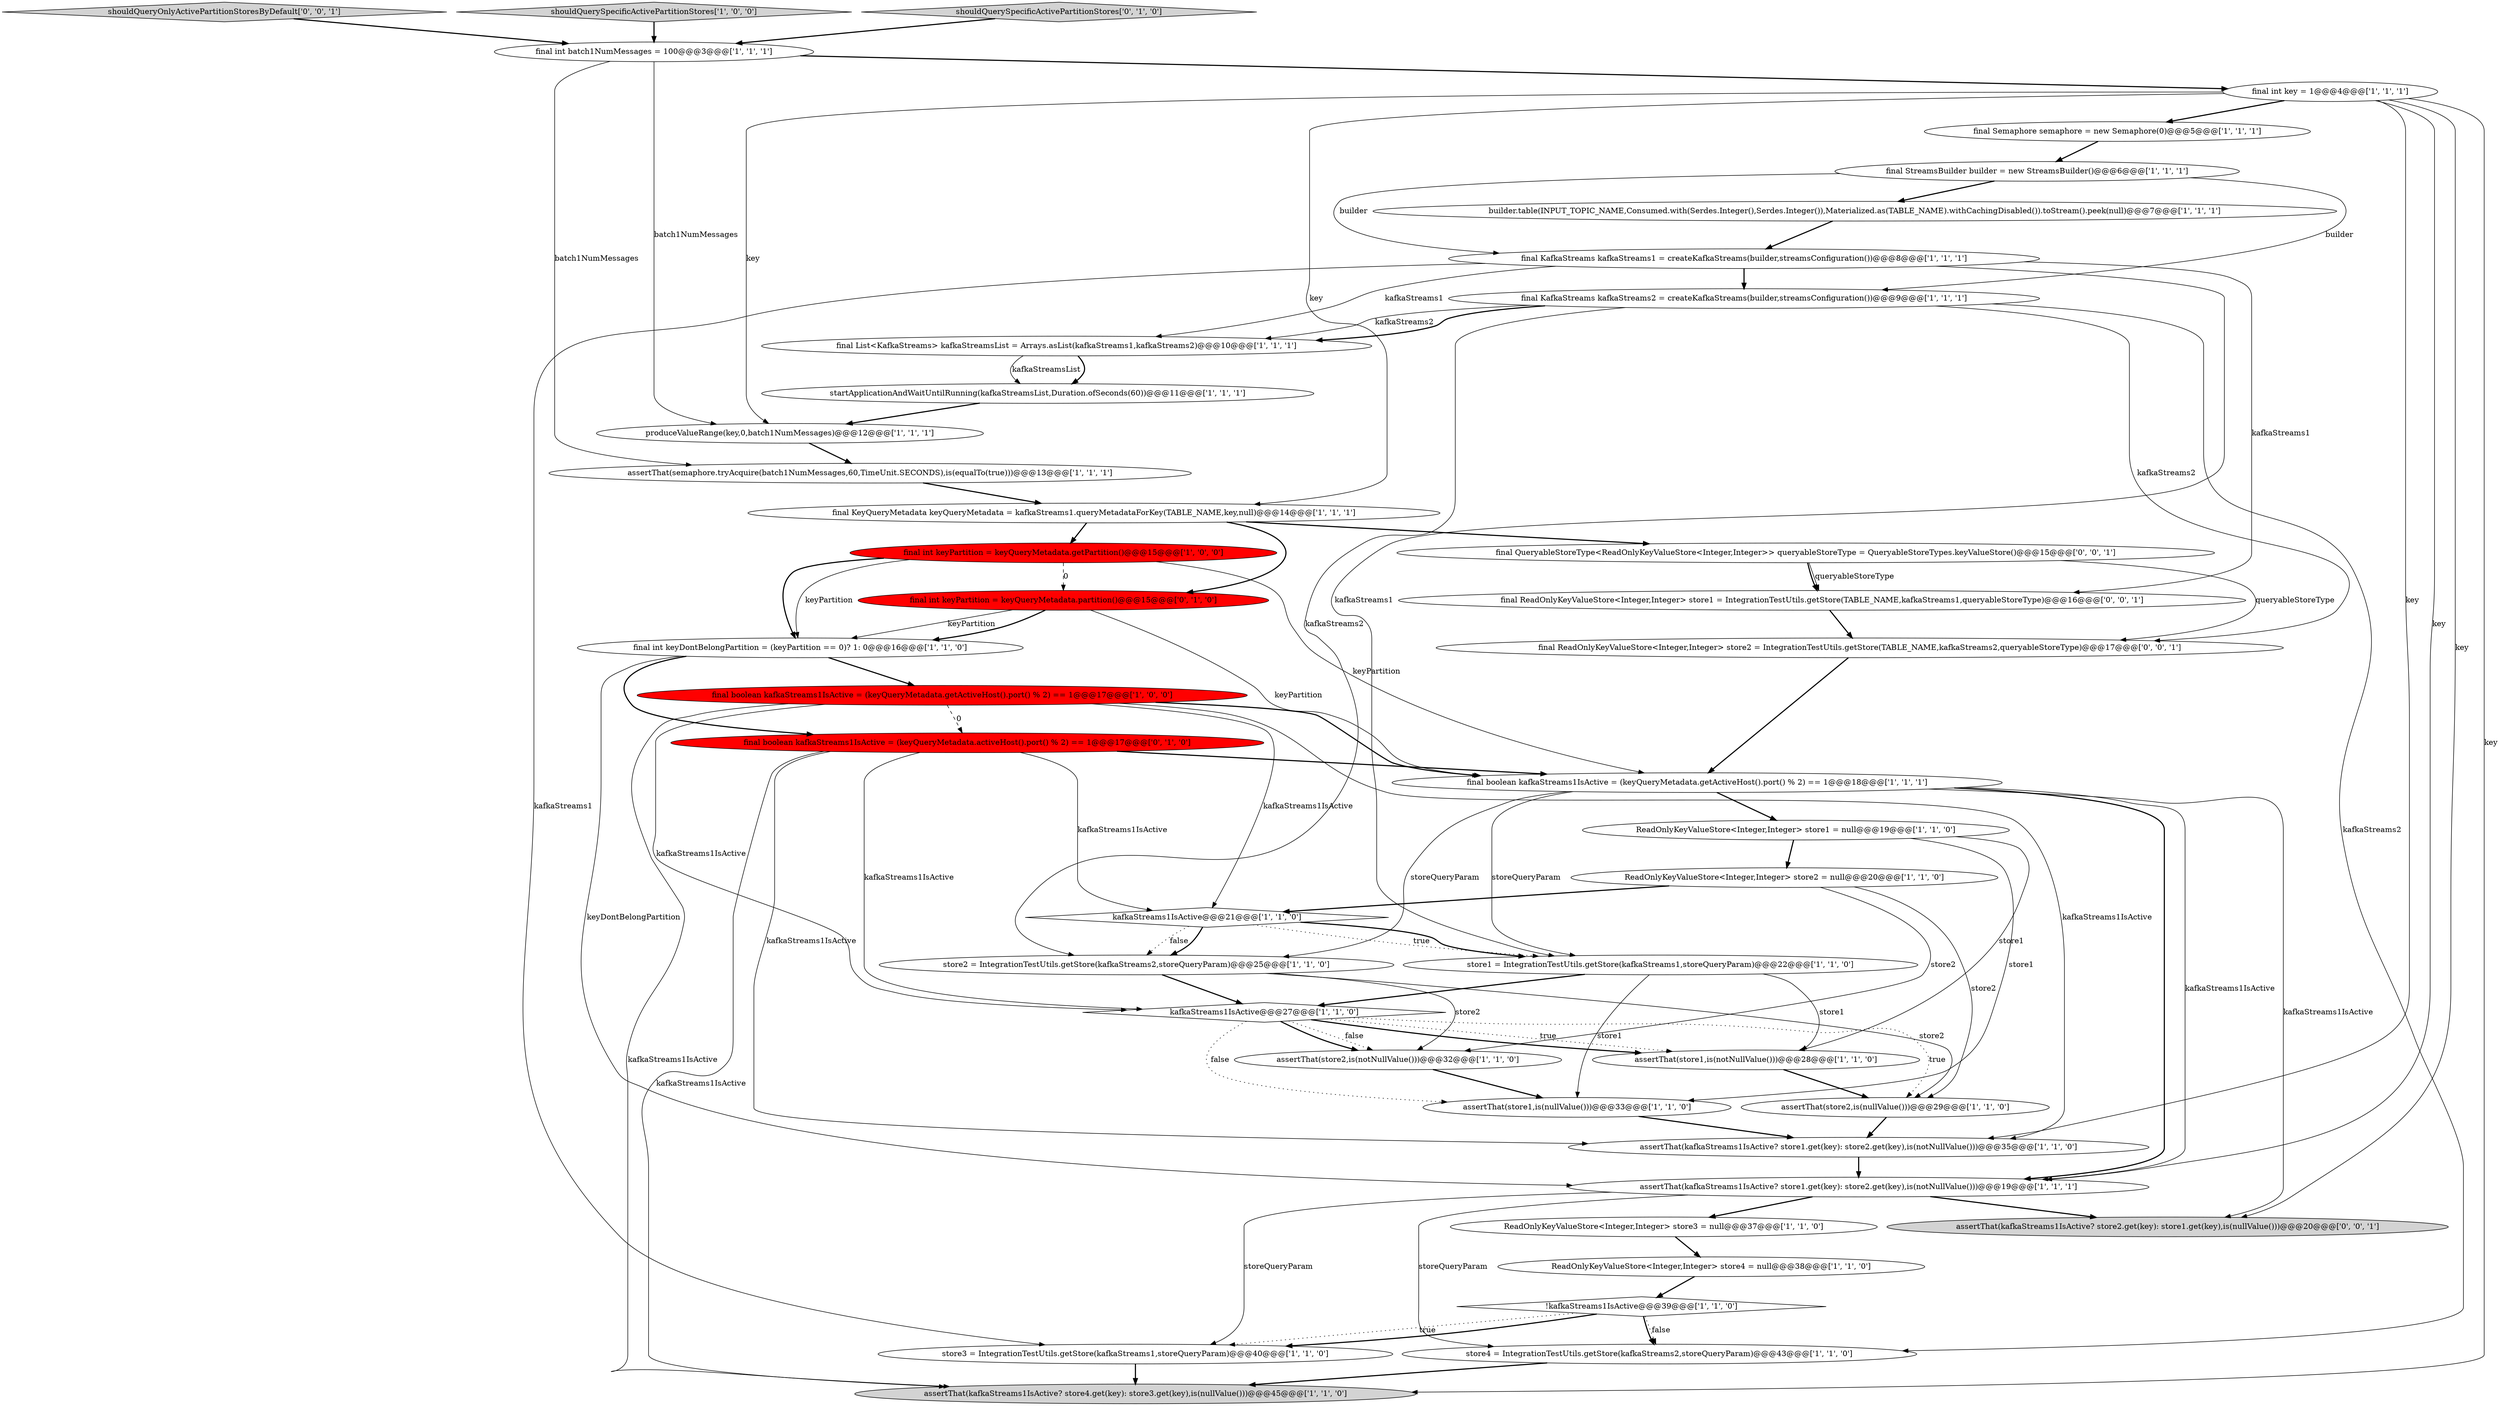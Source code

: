 digraph {
2 [style = filled, label = "final int keyPartition = keyQueryMetadata.getPartition()@@@15@@@['1', '0', '0']", fillcolor = red, shape = ellipse image = "AAA1AAABBB1BBB"];
23 [style = filled, label = "kafkaStreams1IsActive@@@27@@@['1', '1', '0']", fillcolor = white, shape = diamond image = "AAA0AAABBB1BBB"];
25 [style = filled, label = "assertThat(store2,is(notNullValue()))@@@32@@@['1', '1', '0']", fillcolor = white, shape = ellipse image = "AAA0AAABBB1BBB"];
12 [style = filled, label = "assertThat(store1,is(nullValue()))@@@33@@@['1', '1', '0']", fillcolor = white, shape = ellipse image = "AAA0AAABBB1BBB"];
27 [style = filled, label = "store3 = IntegrationTestUtils.getStore(kafkaStreams1,storeQueryParam)@@@40@@@['1', '1', '0']", fillcolor = white, shape = ellipse image = "AAA0AAABBB1BBB"];
14 [style = filled, label = "final KafkaStreams kafkaStreams1 = createKafkaStreams(builder,streamsConfiguration())@@@8@@@['1', '1', '1']", fillcolor = white, shape = ellipse image = "AAA0AAABBB1BBB"];
41 [style = filled, label = "shouldQueryOnlyActivePartitionStoresByDefault['0', '0', '1']", fillcolor = lightgray, shape = diamond image = "AAA0AAABBB3BBB"];
8 [style = filled, label = "final boolean kafkaStreams1IsActive = (keyQueryMetadata.getActiveHost().port() % 2) == 1@@@18@@@['1', '1', '1']", fillcolor = white, shape = ellipse image = "AAA0AAABBB1BBB"];
19 [style = filled, label = "kafkaStreams1IsActive@@@21@@@['1', '1', '0']", fillcolor = white, shape = diamond image = "AAA0AAABBB1BBB"];
11 [style = filled, label = "store4 = IntegrationTestUtils.getStore(kafkaStreams2,storeQueryParam)@@@43@@@['1', '1', '0']", fillcolor = white, shape = ellipse image = "AAA0AAABBB1BBB"];
10 [style = filled, label = "assertThat(kafkaStreams1IsActive? store1.get(key): store2.get(key),is(notNullValue()))@@@19@@@['1', '1', '1']", fillcolor = white, shape = ellipse image = "AAA0AAABBB1BBB"];
21 [style = filled, label = "final KeyQueryMetadata keyQueryMetadata = kafkaStreams1.queryMetadataForKey(TABLE_NAME,key,null)@@@14@@@['1', '1', '1']", fillcolor = white, shape = ellipse image = "AAA0AAABBB1BBB"];
34 [style = filled, label = "builder.table(INPUT_TOPIC_NAME,Consumed.with(Serdes.Integer(),Serdes.Integer()),Materialized.as(TABLE_NAME).withCachingDisabled()).toStream().peek(null)@@@7@@@['1', '1', '1']", fillcolor = white, shape = ellipse image = "AAA0AAABBB1BBB"];
1 [style = filled, label = "final StreamsBuilder builder = new StreamsBuilder()@@@6@@@['1', '1', '1']", fillcolor = white, shape = ellipse image = "AAA0AAABBB1BBB"];
29 [style = filled, label = "final int batch1NumMessages = 100@@@3@@@['1', '1', '1']", fillcolor = white, shape = ellipse image = "AAA0AAABBB1BBB"];
18 [style = filled, label = "ReadOnlyKeyValueStore<Integer,Integer> store1 = null@@@19@@@['1', '1', '0']", fillcolor = white, shape = ellipse image = "AAA0AAABBB1BBB"];
4 [style = filled, label = "produceValueRange(key,0,batch1NumMessages)@@@12@@@['1', '1', '1']", fillcolor = white, shape = ellipse image = "AAA0AAABBB1BBB"];
39 [style = filled, label = "final ReadOnlyKeyValueStore<Integer,Integer> store2 = IntegrationTestUtils.getStore(TABLE_NAME,kafkaStreams2,queryableStoreType)@@@17@@@['0', '0', '1']", fillcolor = white, shape = ellipse image = "AAA0AAABBB3BBB"];
7 [style = filled, label = "store1 = IntegrationTestUtils.getStore(kafkaStreams1,storeQueryParam)@@@22@@@['1', '1', '0']", fillcolor = white, shape = ellipse image = "AAA0AAABBB1BBB"];
5 [style = filled, label = "assertThat(store2,is(nullValue()))@@@29@@@['1', '1', '0']", fillcolor = white, shape = ellipse image = "AAA0AAABBB1BBB"];
17 [style = filled, label = "assertThat(kafkaStreams1IsActive? store4.get(key): store3.get(key),is(nullValue()))@@@45@@@['1', '1', '0']", fillcolor = lightgray, shape = ellipse image = "AAA0AAABBB1BBB"];
33 [style = filled, label = "final boolean kafkaStreams1IsActive = (keyQueryMetadata.getActiveHost().port() % 2) == 1@@@17@@@['1', '0', '0']", fillcolor = red, shape = ellipse image = "AAA1AAABBB1BBB"];
3 [style = filled, label = "shouldQuerySpecificActivePartitionStores['1', '0', '0']", fillcolor = lightgray, shape = diamond image = "AAA0AAABBB1BBB"];
28 [style = filled, label = "ReadOnlyKeyValueStore<Integer,Integer> store3 = null@@@37@@@['1', '1', '0']", fillcolor = white, shape = ellipse image = "AAA0AAABBB1BBB"];
24 [style = filled, label = "assertThat(store1,is(notNullValue()))@@@28@@@['1', '1', '0']", fillcolor = white, shape = ellipse image = "AAA0AAABBB1BBB"];
15 [style = filled, label = "final int keyDontBelongPartition = (keyPartition == 0)? 1: 0@@@16@@@['1', '1', '0']", fillcolor = white, shape = ellipse image = "AAA0AAABBB1BBB"];
22 [style = filled, label = "final List<KafkaStreams> kafkaStreamsList = Arrays.asList(kafkaStreams1,kafkaStreams2)@@@10@@@['1', '1', '1']", fillcolor = white, shape = ellipse image = "AAA0AAABBB1BBB"];
35 [style = filled, label = "final boolean kafkaStreams1IsActive = (keyQueryMetadata.activeHost().port() % 2) == 1@@@17@@@['0', '1', '0']", fillcolor = red, shape = ellipse image = "AAA1AAABBB2BBB"];
32 [style = filled, label = "assertThat(kafkaStreams1IsActive? store1.get(key): store2.get(key),is(notNullValue()))@@@35@@@['1', '1', '0']", fillcolor = white, shape = ellipse image = "AAA0AAABBB1BBB"];
42 [style = filled, label = "final QueryableStoreType<ReadOnlyKeyValueStore<Integer,Integer>> queryableStoreType = QueryableStoreTypes.keyValueStore()@@@15@@@['0', '0', '1']", fillcolor = white, shape = ellipse image = "AAA0AAABBB3BBB"];
31 [style = filled, label = "!kafkaStreams1IsActive@@@39@@@['1', '1', '0']", fillcolor = white, shape = diamond image = "AAA0AAABBB1BBB"];
26 [style = filled, label = "assertThat(semaphore.tryAcquire(batch1NumMessages,60,TimeUnit.SECONDS),is(equalTo(true)))@@@13@@@['1', '1', '1']", fillcolor = white, shape = ellipse image = "AAA0AAABBB1BBB"];
9 [style = filled, label = "final KafkaStreams kafkaStreams2 = createKafkaStreams(builder,streamsConfiguration())@@@9@@@['1', '1', '1']", fillcolor = white, shape = ellipse image = "AAA0AAABBB1BBB"];
38 [style = filled, label = "assertThat(kafkaStreams1IsActive? store2.get(key): store1.get(key),is(nullValue()))@@@20@@@['0', '0', '1']", fillcolor = lightgray, shape = ellipse image = "AAA0AAABBB3BBB"];
6 [style = filled, label = "final Semaphore semaphore = new Semaphore(0)@@@5@@@['1', '1', '1']", fillcolor = white, shape = ellipse image = "AAA0AAABBB1BBB"];
16 [style = filled, label = "startApplicationAndWaitUntilRunning(kafkaStreamsList,Duration.ofSeconds(60))@@@11@@@['1', '1', '1']", fillcolor = white, shape = ellipse image = "AAA0AAABBB1BBB"];
20 [style = filled, label = "final int key = 1@@@4@@@['1', '1', '1']", fillcolor = white, shape = ellipse image = "AAA0AAABBB1BBB"];
13 [style = filled, label = "ReadOnlyKeyValueStore<Integer,Integer> store2 = null@@@20@@@['1', '1', '0']", fillcolor = white, shape = ellipse image = "AAA0AAABBB1BBB"];
0 [style = filled, label = "store2 = IntegrationTestUtils.getStore(kafkaStreams2,storeQueryParam)@@@25@@@['1', '1', '0']", fillcolor = white, shape = ellipse image = "AAA0AAABBB1BBB"];
40 [style = filled, label = "final ReadOnlyKeyValueStore<Integer,Integer> store1 = IntegrationTestUtils.getStore(TABLE_NAME,kafkaStreams1,queryableStoreType)@@@16@@@['0', '0', '1']", fillcolor = white, shape = ellipse image = "AAA0AAABBB3BBB"];
36 [style = filled, label = "final int keyPartition = keyQueryMetadata.partition()@@@15@@@['0', '1', '0']", fillcolor = red, shape = ellipse image = "AAA1AAABBB2BBB"];
37 [style = filled, label = "shouldQuerySpecificActivePartitionStores['0', '1', '0']", fillcolor = lightgray, shape = diamond image = "AAA0AAABBB2BBB"];
30 [style = filled, label = "ReadOnlyKeyValueStore<Integer,Integer> store4 = null@@@38@@@['1', '1', '0']", fillcolor = white, shape = ellipse image = "AAA0AAABBB1BBB"];
20->38 [style = solid, label="key"];
8->10 [style = bold, label=""];
9->39 [style = solid, label="kafkaStreams2"];
21->42 [style = bold, label=""];
19->0 [style = dotted, label="false"];
23->5 [style = dotted, label="true"];
33->17 [style = solid, label="kafkaStreams1IsActive"];
8->7 [style = solid, label="storeQueryParam"];
35->23 [style = solid, label="kafkaStreams1IsActive"];
33->19 [style = solid, label="kafkaStreams1IsActive"];
21->2 [style = bold, label=""];
9->22 [style = solid, label="kafkaStreams2"];
21->36 [style = bold, label=""];
2->36 [style = dashed, label="0"];
18->24 [style = solid, label="store1"];
2->15 [style = bold, label=""];
31->27 [style = dotted, label="true"];
27->17 [style = bold, label=""];
35->8 [style = bold, label=""];
14->9 [style = bold, label=""];
8->38 [style = solid, label="kafkaStreams1IsActive"];
33->23 [style = solid, label="kafkaStreams1IsActive"];
35->17 [style = solid, label="kafkaStreams1IsActive"];
29->4 [style = solid, label="batch1NumMessages"];
23->25 [style = bold, label=""];
28->30 [style = bold, label=""];
14->22 [style = solid, label="kafkaStreams1"];
8->18 [style = bold, label=""];
1->9 [style = solid, label="builder"];
13->25 [style = solid, label="store2"];
39->8 [style = bold, label=""];
37->29 [style = bold, label=""];
20->32 [style = solid, label="key"];
7->12 [style = solid, label="store1"];
9->0 [style = solid, label="kafkaStreams2"];
36->15 [style = solid, label="keyPartition"];
33->32 [style = solid, label="kafkaStreams1IsActive"];
32->10 [style = bold, label=""];
31->11 [style = bold, label=""];
15->35 [style = bold, label=""];
42->40 [style = bold, label=""];
24->5 [style = bold, label=""];
15->10 [style = solid, label="keyDontBelongPartition"];
29->20 [style = bold, label=""];
8->10 [style = solid, label="kafkaStreams1IsActive"];
14->7 [style = solid, label="kafkaStreams1"];
10->27 [style = solid, label="storeQueryParam"];
0->23 [style = bold, label=""];
23->25 [style = dotted, label="false"];
31->27 [style = bold, label=""];
42->40 [style = solid, label="queryableStoreType"];
7->23 [style = bold, label=""];
11->17 [style = bold, label=""];
42->39 [style = solid, label="queryableStoreType"];
34->14 [style = bold, label=""];
8->0 [style = solid, label="storeQueryParam"];
31->11 [style = dotted, label="false"];
33->8 [style = bold, label=""];
23->24 [style = dotted, label="true"];
3->29 [style = bold, label=""];
15->33 [style = bold, label=""];
9->22 [style = bold, label=""];
18->12 [style = solid, label="store1"];
22->16 [style = bold, label=""];
20->17 [style = solid, label="key"];
12->32 [style = bold, label=""];
2->15 [style = solid, label="keyPartition"];
19->7 [style = dotted, label="true"];
19->0 [style = bold, label=""];
0->25 [style = solid, label="store2"];
26->21 [style = bold, label=""];
5->32 [style = bold, label=""];
6->1 [style = bold, label=""];
13->19 [style = bold, label=""];
1->34 [style = bold, label=""];
40->39 [style = bold, label=""];
30->31 [style = bold, label=""];
10->11 [style = solid, label="storeQueryParam"];
36->8 [style = solid, label="keyPartition"];
16->4 [style = bold, label=""];
14->27 [style = solid, label="kafkaStreams1"];
20->10 [style = solid, label="key"];
10->38 [style = bold, label=""];
10->28 [style = bold, label=""];
41->29 [style = bold, label=""];
35->19 [style = solid, label="kafkaStreams1IsActive"];
20->4 [style = solid, label="key"];
36->15 [style = bold, label=""];
0->5 [style = solid, label="store2"];
4->26 [style = bold, label=""];
20->6 [style = bold, label=""];
13->5 [style = solid, label="store2"];
14->40 [style = solid, label="kafkaStreams1"];
23->24 [style = bold, label=""];
7->24 [style = solid, label="store1"];
23->12 [style = dotted, label="false"];
25->12 [style = bold, label=""];
1->14 [style = solid, label="builder"];
2->8 [style = solid, label="keyPartition"];
22->16 [style = solid, label="kafkaStreamsList"];
18->13 [style = bold, label=""];
9->11 [style = solid, label="kafkaStreams2"];
20->21 [style = solid, label="key"];
29->26 [style = solid, label="batch1NumMessages"];
19->7 [style = bold, label=""];
35->32 [style = solid, label="kafkaStreams1IsActive"];
33->35 [style = dashed, label="0"];
}
